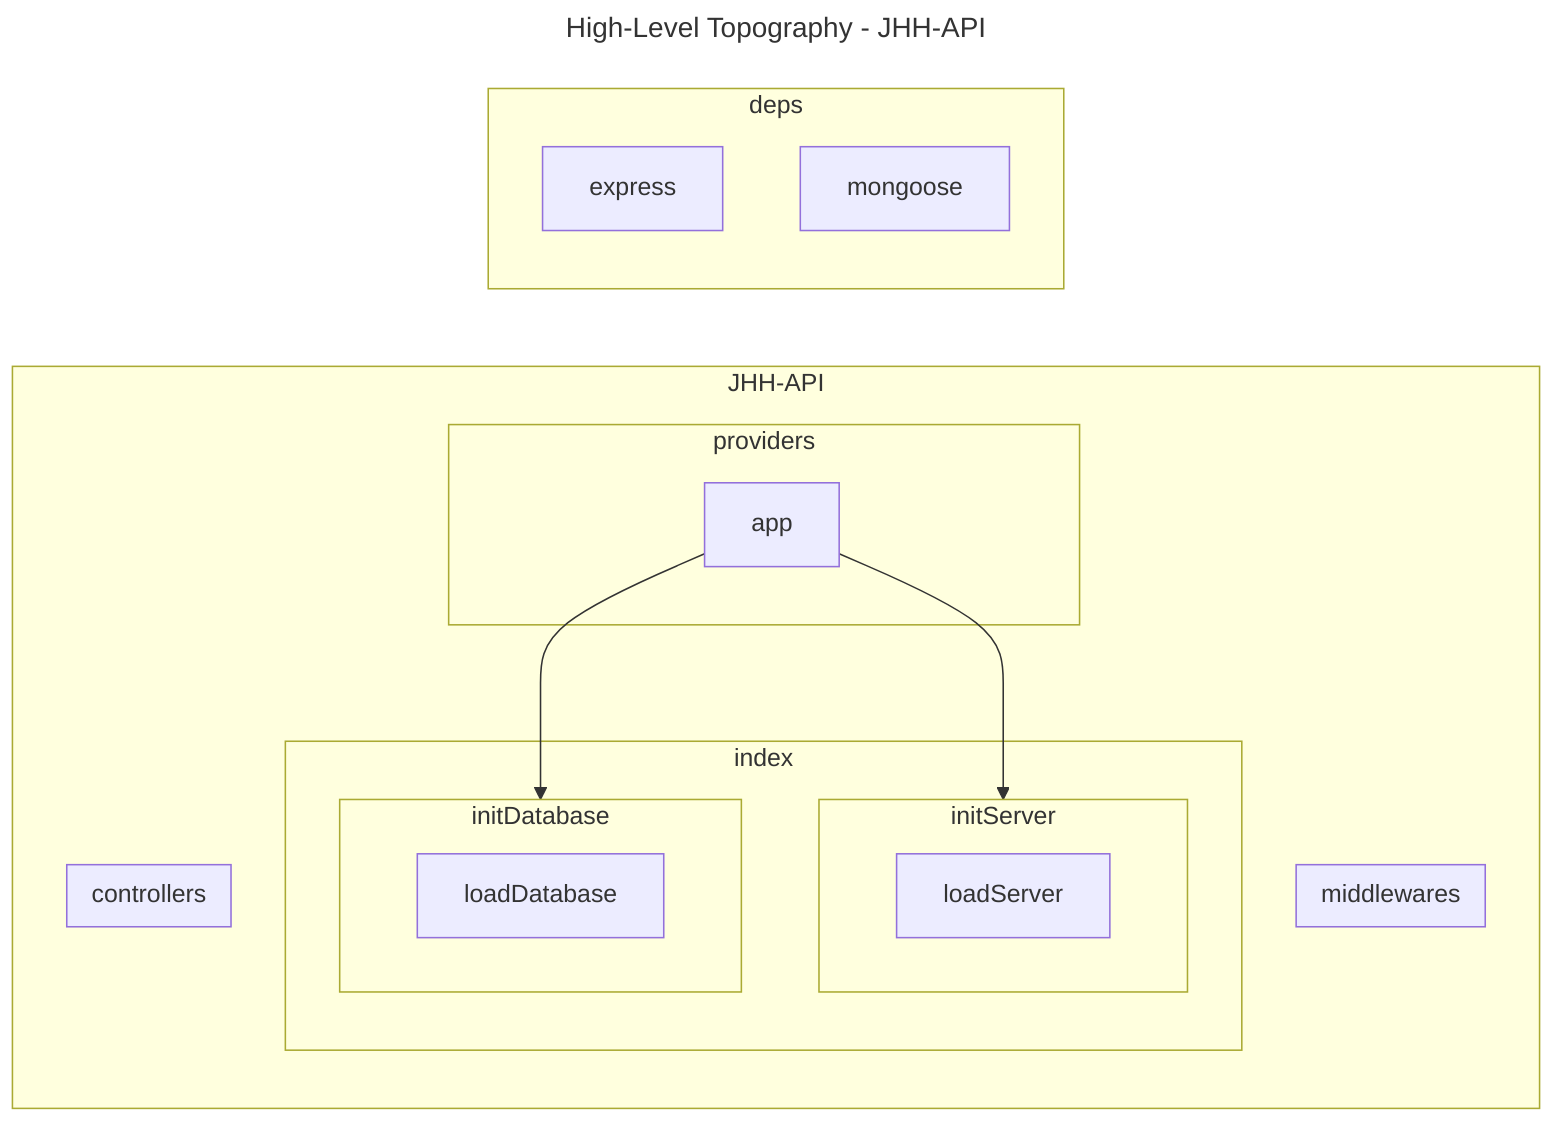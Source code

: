 ---
title: High-Level Topography - JHH-API
---
flowchart LR

  subgraph JHH-API
    subgraph index
      subgraph initDatabase
        loadDatabase 
      end
      subgraph initServer
        loadServer
      end
    end

  subgraph providers
    app --> initDatabase
    app --> initServer
  end

  subgraph middlewares
  end

  subgraph controllers
  end

end
  subgraph deps
    express
    mongoose
  end